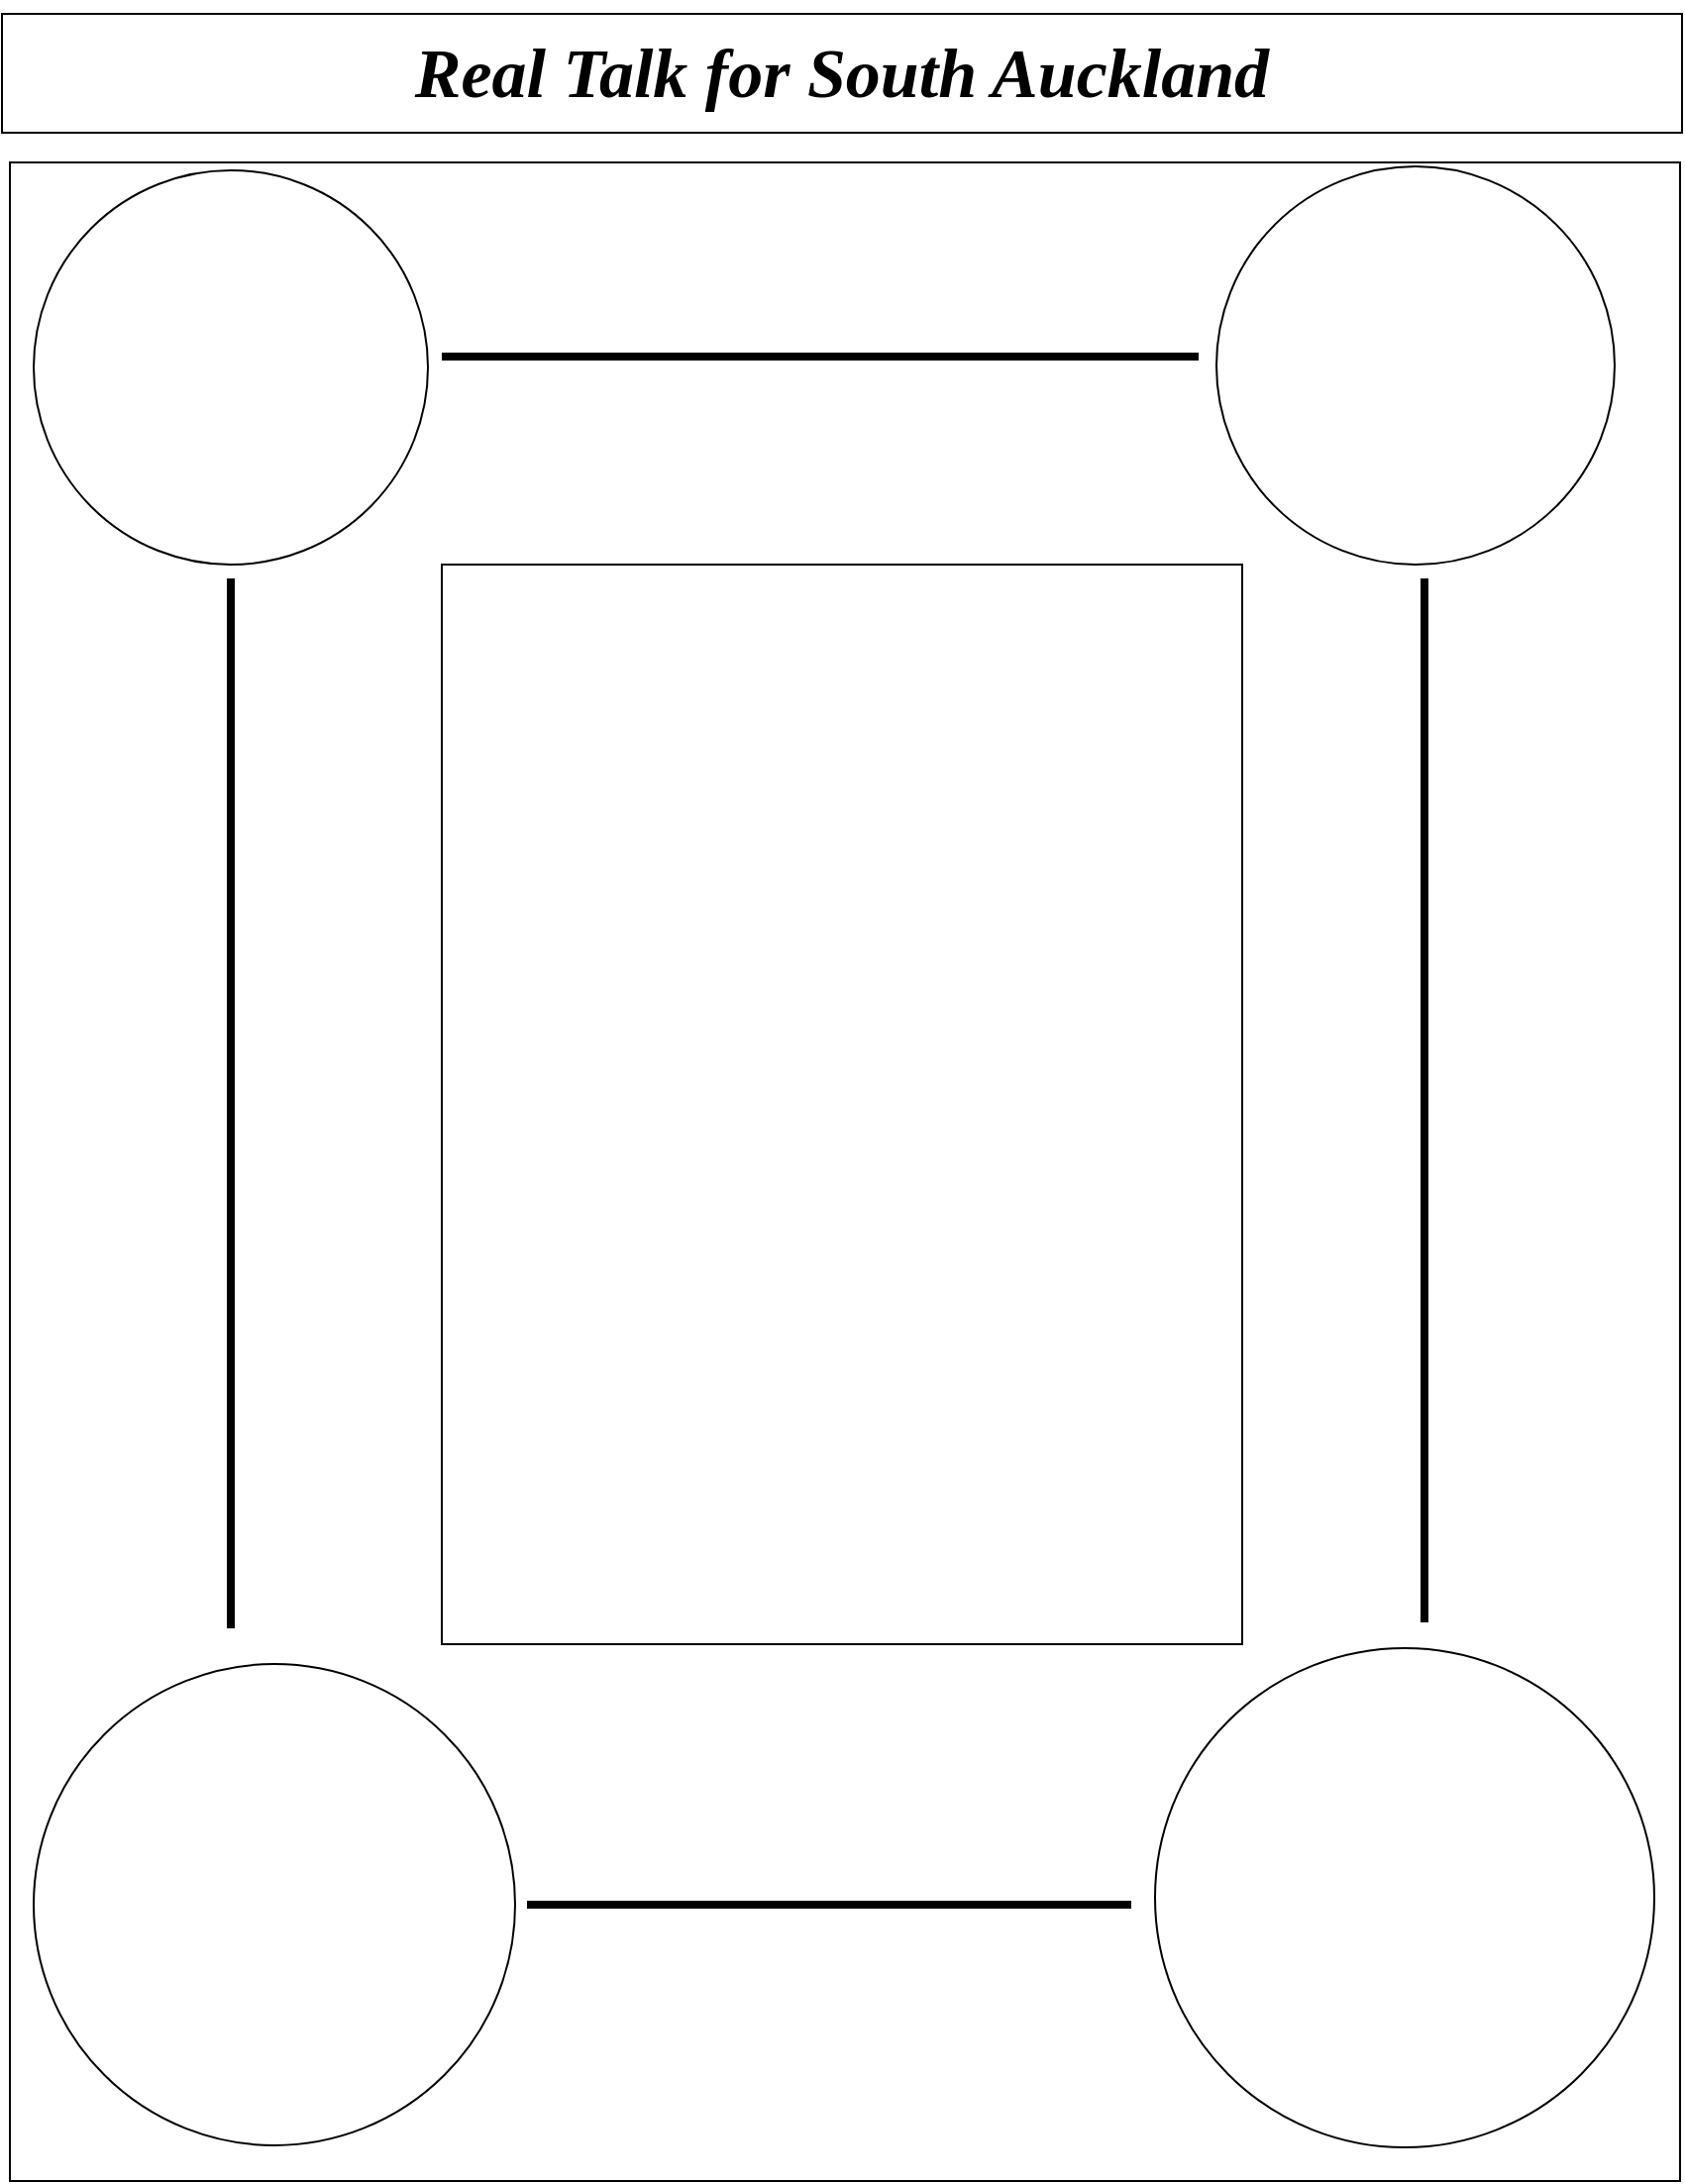 <mxfile version="27.1.1">
  <diagram name="Page-1" id="-RMUg_EaMTAIYC8fSIRP">
    <mxGraphModel grid="0" page="1" gridSize="10" guides="1" tooltips="1" connect="1" arrows="1" fold="1" pageScale="1" pageWidth="850" pageHeight="1100" math="0" shadow="0">
      <root>
        <mxCell id="0" />
        <mxCell id="1" parent="0" />
        <mxCell id="-KeOXn2hHHFXlTZdy_Tg-2" value="&lt;h1&gt;&lt;font style=&quot;font-size: 35px;&quot; face=&quot;Walbaum Display&quot;&gt;&lt;i style=&quot;&quot;&gt;Real Talk for South Auckland&lt;/i&gt;&lt;/font&gt;&lt;/h1&gt;" style="rounded=0;whiteSpace=wrap;html=1;" vertex="1" parent="1">
          <mxGeometry width="848" height="60" as="geometry" />
        </mxCell>
        <mxCell id="-KeOXn2hHHFXlTZdy_Tg-3" value="" style="rounded=0;whiteSpace=wrap;html=1;align=left;" vertex="1" parent="1">
          <mxGeometry x="4" y="75" width="843" height="1019" as="geometry" />
        </mxCell>
        <mxCell id="-KeOXn2hHHFXlTZdy_Tg-5" value="" style="rounded=0;whiteSpace=wrap;html=1;" vertex="1" parent="1">
          <mxGeometry x="222" y="278" width="404" height="545" as="geometry" />
        </mxCell>
        <mxCell id="-KeOXn2hHHFXlTZdy_Tg-6" value="" style="ellipse;whiteSpace=wrap;html=1;aspect=fixed;" vertex="1" parent="1">
          <mxGeometry x="16" y="79" width="199" height="199" as="geometry" />
        </mxCell>
        <mxCell id="-KeOXn2hHHFXlTZdy_Tg-7" value="" style="ellipse;whiteSpace=wrap;html=1;aspect=fixed;" vertex="1" parent="1">
          <mxGeometry x="613" y="77" width="201" height="201" as="geometry" />
        </mxCell>
        <mxCell id="-KeOXn2hHHFXlTZdy_Tg-8" value="" style="ellipse;whiteSpace=wrap;html=1;aspect=fixed;" vertex="1" parent="1">
          <mxGeometry x="16" y="833" width="243" height="243" as="geometry" />
        </mxCell>
        <mxCell id="-KeOXn2hHHFXlTZdy_Tg-9" value="" style="ellipse;whiteSpace=wrap;html=1;aspect=fixed;" vertex="1" parent="1">
          <mxGeometry x="582" y="825" width="252" height="252" as="geometry" />
        </mxCell>
        <mxCell id="-KeOXn2hHHFXlTZdy_Tg-14" value="" style="line;strokeWidth=4;direction=south;html=1;perimeter=backbonePerimeter;points=[];outlineConnect=0;" vertex="1" parent="1">
          <mxGeometry x="110.5" y="285" width="10" height="530" as="geometry" />
        </mxCell>
        <mxCell id="-KeOXn2hHHFXlTZdy_Tg-15" value="" style="line;strokeWidth=4;direction=south;html=1;" vertex="1" parent="1">
          <mxGeometry x="713" y="285" width="10" height="527" as="geometry" />
        </mxCell>
        <mxCell id="-KeOXn2hHHFXlTZdy_Tg-16" value="" style="line;strokeWidth=4;html=1;" vertex="1" parent="1">
          <mxGeometry x="265" y="949.5" width="305" height="10" as="geometry" />
        </mxCell>
        <mxCell id="-KeOXn2hHHFXlTZdy_Tg-17" value="" style="line;strokeWidth=4;html=1;" vertex="1" parent="1">
          <mxGeometry x="222" y="168" width="382" height="10" as="geometry" />
        </mxCell>
      </root>
    </mxGraphModel>
  </diagram>
</mxfile>
